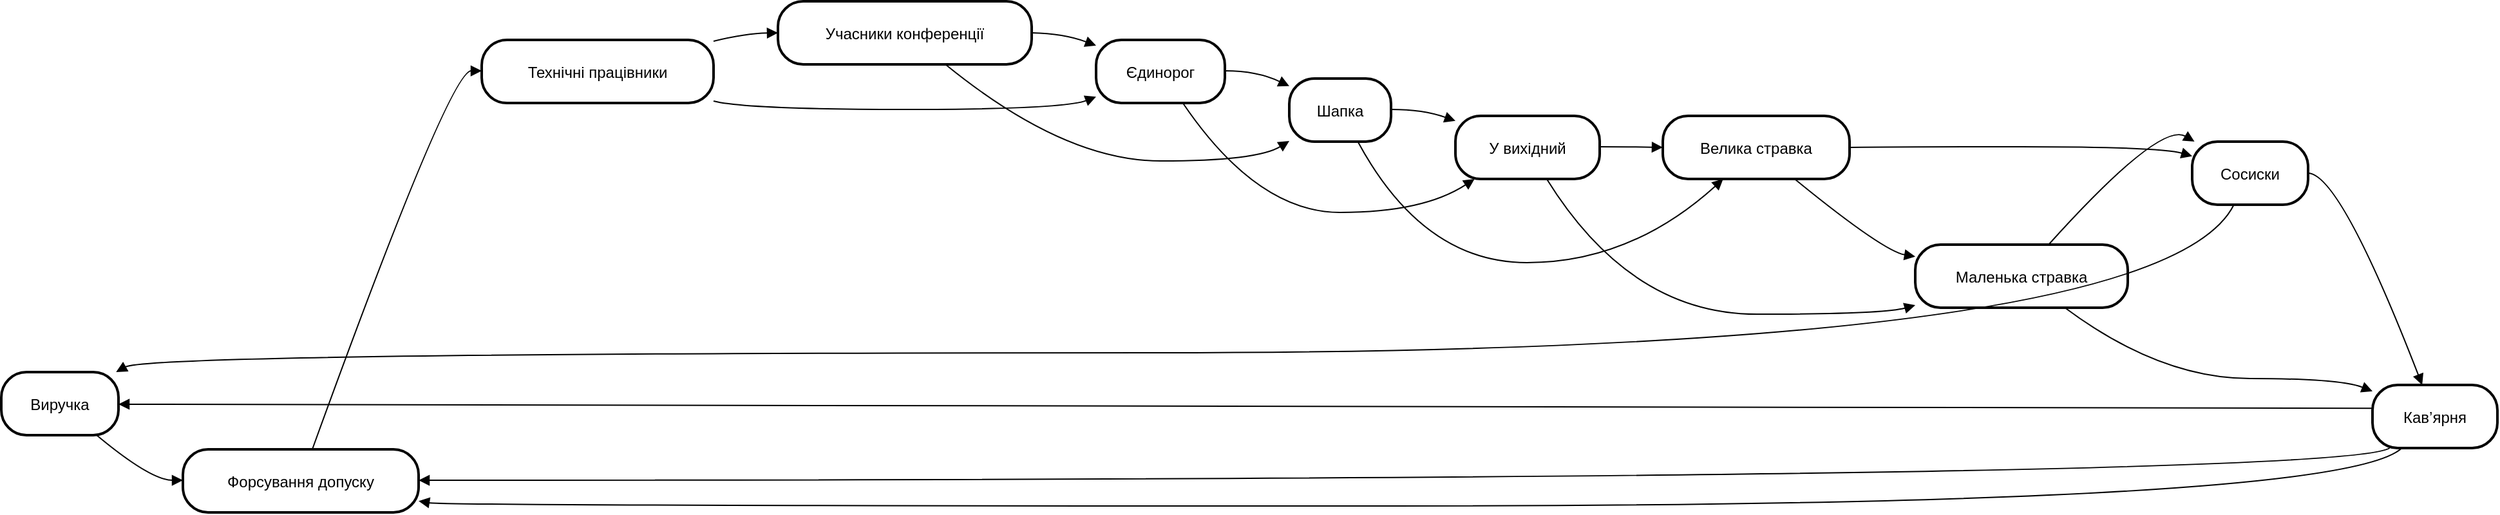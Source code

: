 <mxfile version="24.8.0">
  <diagram name="Страница — 1" id="rx2dwiCkIm72yd4_V2oX">
    <mxGraphModel>
      <root>
        <mxCell id="0" />
        <mxCell id="1" parent="0" />
        <mxCell id="2" value="Виручка" style="rounded=1;arcSize=40;strokeWidth=2" vertex="1" parent="1">
          <mxGeometry x="8" y="296" width="91" height="49" as="geometry" />
        </mxCell>
        <mxCell id="3" value="Форсування допуску" style="rounded=1;arcSize=40;strokeWidth=2" vertex="1" parent="1">
          <mxGeometry x="149" y="356" width="183" height="49" as="geometry" />
        </mxCell>
        <mxCell id="4" value="Технічні працівники" style="rounded=1;arcSize=40;strokeWidth=2" vertex="1" parent="1">
          <mxGeometry x="381" y="38" width="180" height="49" as="geometry" />
        </mxCell>
        <mxCell id="5" value="Учасники конференції" style="rounded=1;arcSize=40;strokeWidth=2" vertex="1" parent="1">
          <mxGeometry x="611" y="8" width="197" height="49" as="geometry" />
        </mxCell>
        <mxCell id="6" value="Єдинорог" style="rounded=1;arcSize=40;strokeWidth=2" vertex="1" parent="1">
          <mxGeometry x="858" y="38" width="100" height="49" as="geometry" />
        </mxCell>
        <mxCell id="7" value="Шапка" style="rounded=1;arcSize=40;strokeWidth=2" vertex="1" parent="1">
          <mxGeometry x="1008" y="68" width="79" height="49" as="geometry" />
        </mxCell>
        <mxCell id="8" value="У вихідний" style="rounded=1;arcSize=40;strokeWidth=2" vertex="1" parent="1">
          <mxGeometry x="1137" y="97" width="112" height="49" as="geometry" />
        </mxCell>
        <mxCell id="9" value="Велика стравка" style="rounded=1;arcSize=40;strokeWidth=2" vertex="1" parent="1">
          <mxGeometry x="1298" y="97" width="145" height="49" as="geometry" />
        </mxCell>
        <mxCell id="10" value="Маленька стравка" style="rounded=1;arcSize=40;strokeWidth=2" vertex="1" parent="1">
          <mxGeometry x="1494" y="197" width="165" height="49" as="geometry" />
        </mxCell>
        <mxCell id="11" value="Сосиски" style="rounded=1;arcSize=40;strokeWidth=2" vertex="1" parent="1">
          <mxGeometry x="1709" y="117" width="90" height="49" as="geometry" />
        </mxCell>
        <mxCell id="12" value="Кав’ярня" style="rounded=1;arcSize=40;strokeWidth=2" vertex="1" parent="1">
          <mxGeometry x="1849" y="306" width="97" height="49" as="geometry" />
        </mxCell>
        <mxCell id="13" value="" style="curved=1;startArrow=none;endArrow=block;exitX=0.82;exitY=1.01;entryX=0;entryY=0.49;" edge="1" parent="1" source="2" target="3">
          <mxGeometry relative="1" as="geometry">
            <Array as="points">
              <mxPoint x="124" y="380" />
            </Array>
          </mxGeometry>
        </mxCell>
        <mxCell id="14" value="" style="curved=1;startArrow=none;endArrow=block;exitX=0.55;exitY=-0.01;entryX=0;entryY=0.49;" edge="1" parent="1" source="3" target="4">
          <mxGeometry relative="1" as="geometry">
            <Array as="points">
              <mxPoint x="356" y="62" />
            </Array>
          </mxGeometry>
        </mxCell>
        <mxCell id="15" value="" style="curved=1;startArrow=none;endArrow=block;exitX=1;exitY=0.02;entryX=0;entryY=0.5;" edge="1" parent="1" source="4" target="5">
          <mxGeometry relative="1" as="geometry">
            <Array as="points">
              <mxPoint x="586" y="33" />
            </Array>
          </mxGeometry>
        </mxCell>
        <mxCell id="16" value="" style="curved=1;startArrow=none;endArrow=block;exitX=1;exitY=0.5;entryX=0;entryY=0.09;" edge="1" parent="1" source="5" target="6">
          <mxGeometry relative="1" as="geometry">
            <Array as="points">
              <mxPoint x="833" y="33" />
            </Array>
          </mxGeometry>
        </mxCell>
        <mxCell id="17" value="" style="curved=1;startArrow=none;endArrow=block;exitX=1;exitY=0.49;entryX=0;entryY=0.12;" edge="1" parent="1" source="6" target="7">
          <mxGeometry relative="1" as="geometry">
            <Array as="points">
              <mxPoint x="983" y="62" />
            </Array>
          </mxGeometry>
        </mxCell>
        <mxCell id="18" value="" style="curved=1;startArrow=none;endArrow=block;exitX=1;exitY=0.49;entryX=0;entryY=0.08;" edge="1" parent="1" source="7" target="8">
          <mxGeometry relative="1" as="geometry">
            <Array as="points">
              <mxPoint x="1112" y="92" />
            </Array>
          </mxGeometry>
        </mxCell>
        <mxCell id="19" value="" style="curved=1;startArrow=none;endArrow=block;exitX=0.99;exitY=0.49;entryX=0;entryY=0.5;" edge="1" parent="1" source="8" target="9">
          <mxGeometry relative="1" as="geometry">
            <Array as="points">
              <mxPoint x="1273" y="121" />
            </Array>
          </mxGeometry>
        </mxCell>
        <mxCell id="20" value="" style="curved=1;startArrow=none;endArrow=block;exitX=0.71;exitY=1.01;entryX=0;entryY=0.19;" edge="1" parent="1" source="9" target="10">
          <mxGeometry relative="1" as="geometry">
            <Array as="points">
              <mxPoint x="1469" y="202" />
            </Array>
          </mxGeometry>
        </mxCell>
        <mxCell id="21" value="" style="curved=1;startArrow=none;endArrow=block;exitX=0.63;exitY=-0.01;entryX=0.02;entryY=0;" edge="1" parent="1" source="10" target="11">
          <mxGeometry relative="1" as="geometry">
            <Array as="points">
              <mxPoint x="1684" y="101" />
            </Array>
          </mxGeometry>
        </mxCell>
        <mxCell id="22" value="" style="curved=1;startArrow=none;endArrow=block;exitX=1;exitY=0.5;entryX=0.4;entryY=0.01;" edge="1" parent="1" source="11" target="12">
          <mxGeometry relative="1" as="geometry">
            <Array as="points">
              <mxPoint x="1824" y="142" />
            </Array>
          </mxGeometry>
        </mxCell>
        <mxCell id="23" value="" style="curved=1;startArrow=none;endArrow=block;exitX=0;exitY=0.37;entryX=1;entryY=0.51;" edge="1" parent="1" source="12" target="2">
          <mxGeometry relative="1" as="geometry">
            <Array as="points">
              <mxPoint x="1824" y="321" />
            </Array>
          </mxGeometry>
        </mxCell>
        <mxCell id="24" value="" style="curved=1;startArrow=none;endArrow=block;exitX=0.13;exitY=1.01;entryX=1;entryY=0.49;" edge="1" parent="1" source="12" target="3">
          <mxGeometry relative="1" as="geometry">
            <Array as="points">
              <mxPoint x="1824" y="380" />
            </Array>
          </mxGeometry>
        </mxCell>
        <mxCell id="25" value="" style="curved=1;startArrow=none;endArrow=block;exitX=1;exitY=0.97;entryX=0;entryY=0.9;" edge="1" parent="1" source="4" target="6">
          <mxGeometry relative="1" as="geometry">
            <Array as="points">
              <mxPoint x="586" y="92" />
              <mxPoint x="833" y="92" />
            </Array>
          </mxGeometry>
        </mxCell>
        <mxCell id="26" value="" style="curved=1;startArrow=none;endArrow=block;exitX=0.66;exitY=1;entryX=0;entryY=0.99;" edge="1" parent="1" source="5" target="7">
          <mxGeometry relative="1" as="geometry">
            <Array as="points">
              <mxPoint x="833" y="132" />
              <mxPoint x="983" y="132" />
            </Array>
          </mxGeometry>
        </mxCell>
        <mxCell id="27" value="" style="curved=1;startArrow=none;endArrow=block;exitX=0.67;exitY=0.99;entryX=0.14;entryY=0.99;" edge="1" parent="1" source="6" target="8">
          <mxGeometry relative="1" as="geometry">
            <Array as="points">
              <mxPoint x="983" y="172" />
              <mxPoint x="1112" y="172" />
            </Array>
          </mxGeometry>
        </mxCell>
        <mxCell id="28" value="" style="curved=1;startArrow=none;endArrow=block;exitX=0.67;exitY=0.99;entryX=0.32;entryY=1.01;" edge="1" parent="1" source="7" target="9">
          <mxGeometry relative="1" as="geometry">
            <Array as="points">
              <mxPoint x="1112" y="211" />
              <mxPoint x="1273" y="211" />
            </Array>
          </mxGeometry>
        </mxCell>
        <mxCell id="29" value="" style="curved=1;startArrow=none;endArrow=block;exitX=0.63;exitY=0.99;entryX=0;entryY=0.96;" edge="1" parent="1" source="8" target="10">
          <mxGeometry relative="1" as="geometry">
            <Array as="points">
              <mxPoint x="1273" y="251" />
              <mxPoint x="1469" y="251" />
            </Array>
          </mxGeometry>
        </mxCell>
        <mxCell id="30" value="" style="curved=1;startArrow=none;endArrow=block;exitX=1;exitY=0.5;entryX=0;entryY=0.23;" edge="1" parent="1" source="9" target="11">
          <mxGeometry relative="1" as="geometry">
            <Array as="points">
              <mxPoint x="1469" y="121" />
              <mxPoint x="1684" y="121" />
            </Array>
          </mxGeometry>
        </mxCell>
        <mxCell id="31" value="" style="curved=1;startArrow=none;endArrow=block;exitX=0.7;exitY=0.99;entryX=0;entryY=0.1;" edge="1" parent="1" source="10" target="12">
          <mxGeometry relative="1" as="geometry">
            <Array as="points">
              <mxPoint x="1684" y="301" />
              <mxPoint x="1824" y="301" />
            </Array>
          </mxGeometry>
        </mxCell>
        <mxCell id="32" value="" style="curved=1;startArrow=none;endArrow=block;exitX=0.36;exitY=1;entryX=0.97;entryY=0.01;" edge="1" parent="1" source="11" target="2">
          <mxGeometry relative="1" as="geometry">
            <Array as="points">
              <mxPoint x="1684" y="281" />
              <mxPoint x="124" y="281" />
            </Array>
          </mxGeometry>
        </mxCell>
        <mxCell id="33" value="" style="curved=1;startArrow=none;endArrow=block;exitX=0.23;exitY=1.01;entryX=1;entryY=0.82;" edge="1" parent="1" source="12" target="3">
          <mxGeometry relative="1" as="geometry">
            <Array as="points">
              <mxPoint x="1824" y="400" />
              <mxPoint x="356" y="400" />
            </Array>
          </mxGeometry>
        </mxCell>
      </root>
    </mxGraphModel>
  </diagram>
</mxfile>
